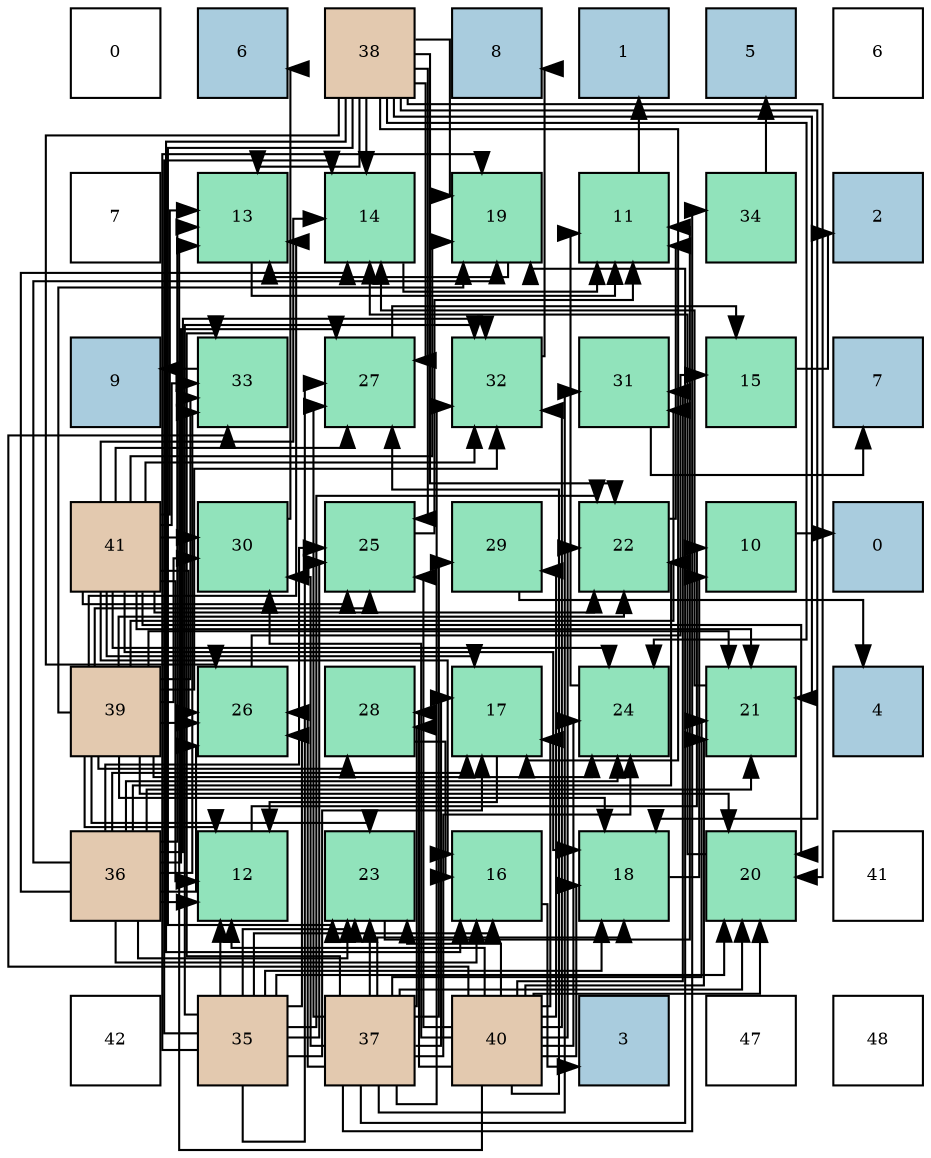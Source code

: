 digraph layout{
 rankdir=TB;
 splines=ortho;
 node [style=filled shape=square fixedsize=true width=0.6];
0[label="0", fontsize=8, fillcolor="#ffffff"];
1[label="6", fontsize=8, fillcolor="#a9ccde"];
2[label="38", fontsize=8, fillcolor="#e3c9af"];
3[label="8", fontsize=8, fillcolor="#a9ccde"];
4[label="1", fontsize=8, fillcolor="#a9ccde"];
5[label="5", fontsize=8, fillcolor="#a9ccde"];
6[label="6", fontsize=8, fillcolor="#ffffff"];
7[label="7", fontsize=8, fillcolor="#ffffff"];
8[label="13", fontsize=8, fillcolor="#91e3bb"];
9[label="14", fontsize=8, fillcolor="#91e3bb"];
10[label="19", fontsize=8, fillcolor="#91e3bb"];
11[label="11", fontsize=8, fillcolor="#91e3bb"];
12[label="34", fontsize=8, fillcolor="#91e3bb"];
13[label="2", fontsize=8, fillcolor="#a9ccde"];
14[label="9", fontsize=8, fillcolor="#a9ccde"];
15[label="33", fontsize=8, fillcolor="#91e3bb"];
16[label="27", fontsize=8, fillcolor="#91e3bb"];
17[label="32", fontsize=8, fillcolor="#91e3bb"];
18[label="31", fontsize=8, fillcolor="#91e3bb"];
19[label="15", fontsize=8, fillcolor="#91e3bb"];
20[label="7", fontsize=8, fillcolor="#a9ccde"];
21[label="41", fontsize=8, fillcolor="#e3c9af"];
22[label="30", fontsize=8, fillcolor="#91e3bb"];
23[label="25", fontsize=8, fillcolor="#91e3bb"];
24[label="29", fontsize=8, fillcolor="#91e3bb"];
25[label="22", fontsize=8, fillcolor="#91e3bb"];
26[label="10", fontsize=8, fillcolor="#91e3bb"];
27[label="0", fontsize=8, fillcolor="#a9ccde"];
28[label="39", fontsize=8, fillcolor="#e3c9af"];
29[label="26", fontsize=8, fillcolor="#91e3bb"];
30[label="28", fontsize=8, fillcolor="#91e3bb"];
31[label="17", fontsize=8, fillcolor="#91e3bb"];
32[label="24", fontsize=8, fillcolor="#91e3bb"];
33[label="21", fontsize=8, fillcolor="#91e3bb"];
34[label="4", fontsize=8, fillcolor="#a9ccde"];
35[label="36", fontsize=8, fillcolor="#e3c9af"];
36[label="12", fontsize=8, fillcolor="#91e3bb"];
37[label="23", fontsize=8, fillcolor="#91e3bb"];
38[label="16", fontsize=8, fillcolor="#91e3bb"];
39[label="18", fontsize=8, fillcolor="#91e3bb"];
40[label="20", fontsize=8, fillcolor="#91e3bb"];
41[label="41", fontsize=8, fillcolor="#ffffff"];
42[label="42", fontsize=8, fillcolor="#ffffff"];
43[label="35", fontsize=8, fillcolor="#e3c9af"];
44[label="37", fontsize=8, fillcolor="#e3c9af"];
45[label="40", fontsize=8, fillcolor="#e3c9af"];
46[label="3", fontsize=8, fillcolor="#a9ccde"];
47[label="47", fontsize=8, fillcolor="#ffffff"];
48[label="48", fontsize=8, fillcolor="#ffffff"];
edge [constraint=false, style=vis];26 -> 27;
11 -> 4;
36 -> 26;
8 -> 11;
9 -> 11;
19 -> 13;
38 -> 46;
31 -> 36;
39 -> 26;
10 -> 8;
40 -> 9;
33 -> 9;
25 -> 11;
37 -> 11;
32 -> 11;
23 -> 11;
29 -> 19;
16 -> 19;
30 -> 38;
24 -> 34;
22 -> 1;
18 -> 20;
17 -> 3;
15 -> 14;
12 -> 5;
43 -> 36;
43 -> 9;
43 -> 38;
43 -> 31;
43 -> 39;
43 -> 10;
43 -> 40;
43 -> 25;
43 -> 37;
43 -> 23;
43 -> 29;
43 -> 16;
43 -> 17;
35 -> 36;
35 -> 8;
35 -> 9;
35 -> 38;
35 -> 31;
35 -> 10;
35 -> 33;
35 -> 25;
35 -> 37;
35 -> 32;
35 -> 23;
35 -> 29;
35 -> 16;
35 -> 17;
35 -> 15;
44 -> 31;
44 -> 39;
44 -> 10;
44 -> 40;
44 -> 33;
44 -> 37;
44 -> 32;
44 -> 29;
44 -> 16;
44 -> 30;
44 -> 24;
44 -> 22;
44 -> 18;
44 -> 17;
44 -> 15;
44 -> 12;
2 -> 8;
2 -> 9;
2 -> 38;
2 -> 31;
2 -> 39;
2 -> 10;
2 -> 40;
2 -> 33;
2 -> 25;
2 -> 37;
2 -> 32;
2 -> 23;
2 -> 29;
2 -> 16;
28 -> 36;
28 -> 8;
28 -> 39;
28 -> 10;
28 -> 40;
28 -> 33;
28 -> 25;
28 -> 37;
28 -> 32;
28 -> 23;
28 -> 29;
28 -> 30;
28 -> 22;
28 -> 18;
28 -> 17;
28 -> 15;
45 -> 36;
45 -> 8;
45 -> 31;
45 -> 39;
45 -> 40;
45 -> 33;
45 -> 25;
45 -> 37;
45 -> 32;
45 -> 23;
45 -> 16;
45 -> 30;
45 -> 24;
45 -> 22;
45 -> 18;
45 -> 17;
45 -> 15;
21 -> 36;
21 -> 8;
21 -> 9;
21 -> 38;
21 -> 31;
21 -> 39;
21 -> 10;
21 -> 40;
21 -> 33;
21 -> 25;
21 -> 32;
21 -> 23;
21 -> 29;
21 -> 16;
21 -> 22;
21 -> 17;
21 -> 15;
edge [constraint=true, style=invis];
0 -> 7 -> 14 -> 21 -> 28 -> 35 -> 42;
1 -> 8 -> 15 -> 22 -> 29 -> 36 -> 43;
2 -> 9 -> 16 -> 23 -> 30 -> 37 -> 44;
3 -> 10 -> 17 -> 24 -> 31 -> 38 -> 45;
4 -> 11 -> 18 -> 25 -> 32 -> 39 -> 46;
5 -> 12 -> 19 -> 26 -> 33 -> 40 -> 47;
6 -> 13 -> 20 -> 27 -> 34 -> 41 -> 48;
rank = same {0 -> 1 -> 2 -> 3 -> 4 -> 5 -> 6};
rank = same {7 -> 8 -> 9 -> 10 -> 11 -> 12 -> 13};
rank = same {14 -> 15 -> 16 -> 17 -> 18 -> 19 -> 20};
rank = same {21 -> 22 -> 23 -> 24 -> 25 -> 26 -> 27};
rank = same {28 -> 29 -> 30 -> 31 -> 32 -> 33 -> 34};
rank = same {35 -> 36 -> 37 -> 38 -> 39 -> 40 -> 41};
rank = same {42 -> 43 -> 44 -> 45 -> 46 -> 47 -> 48};
}